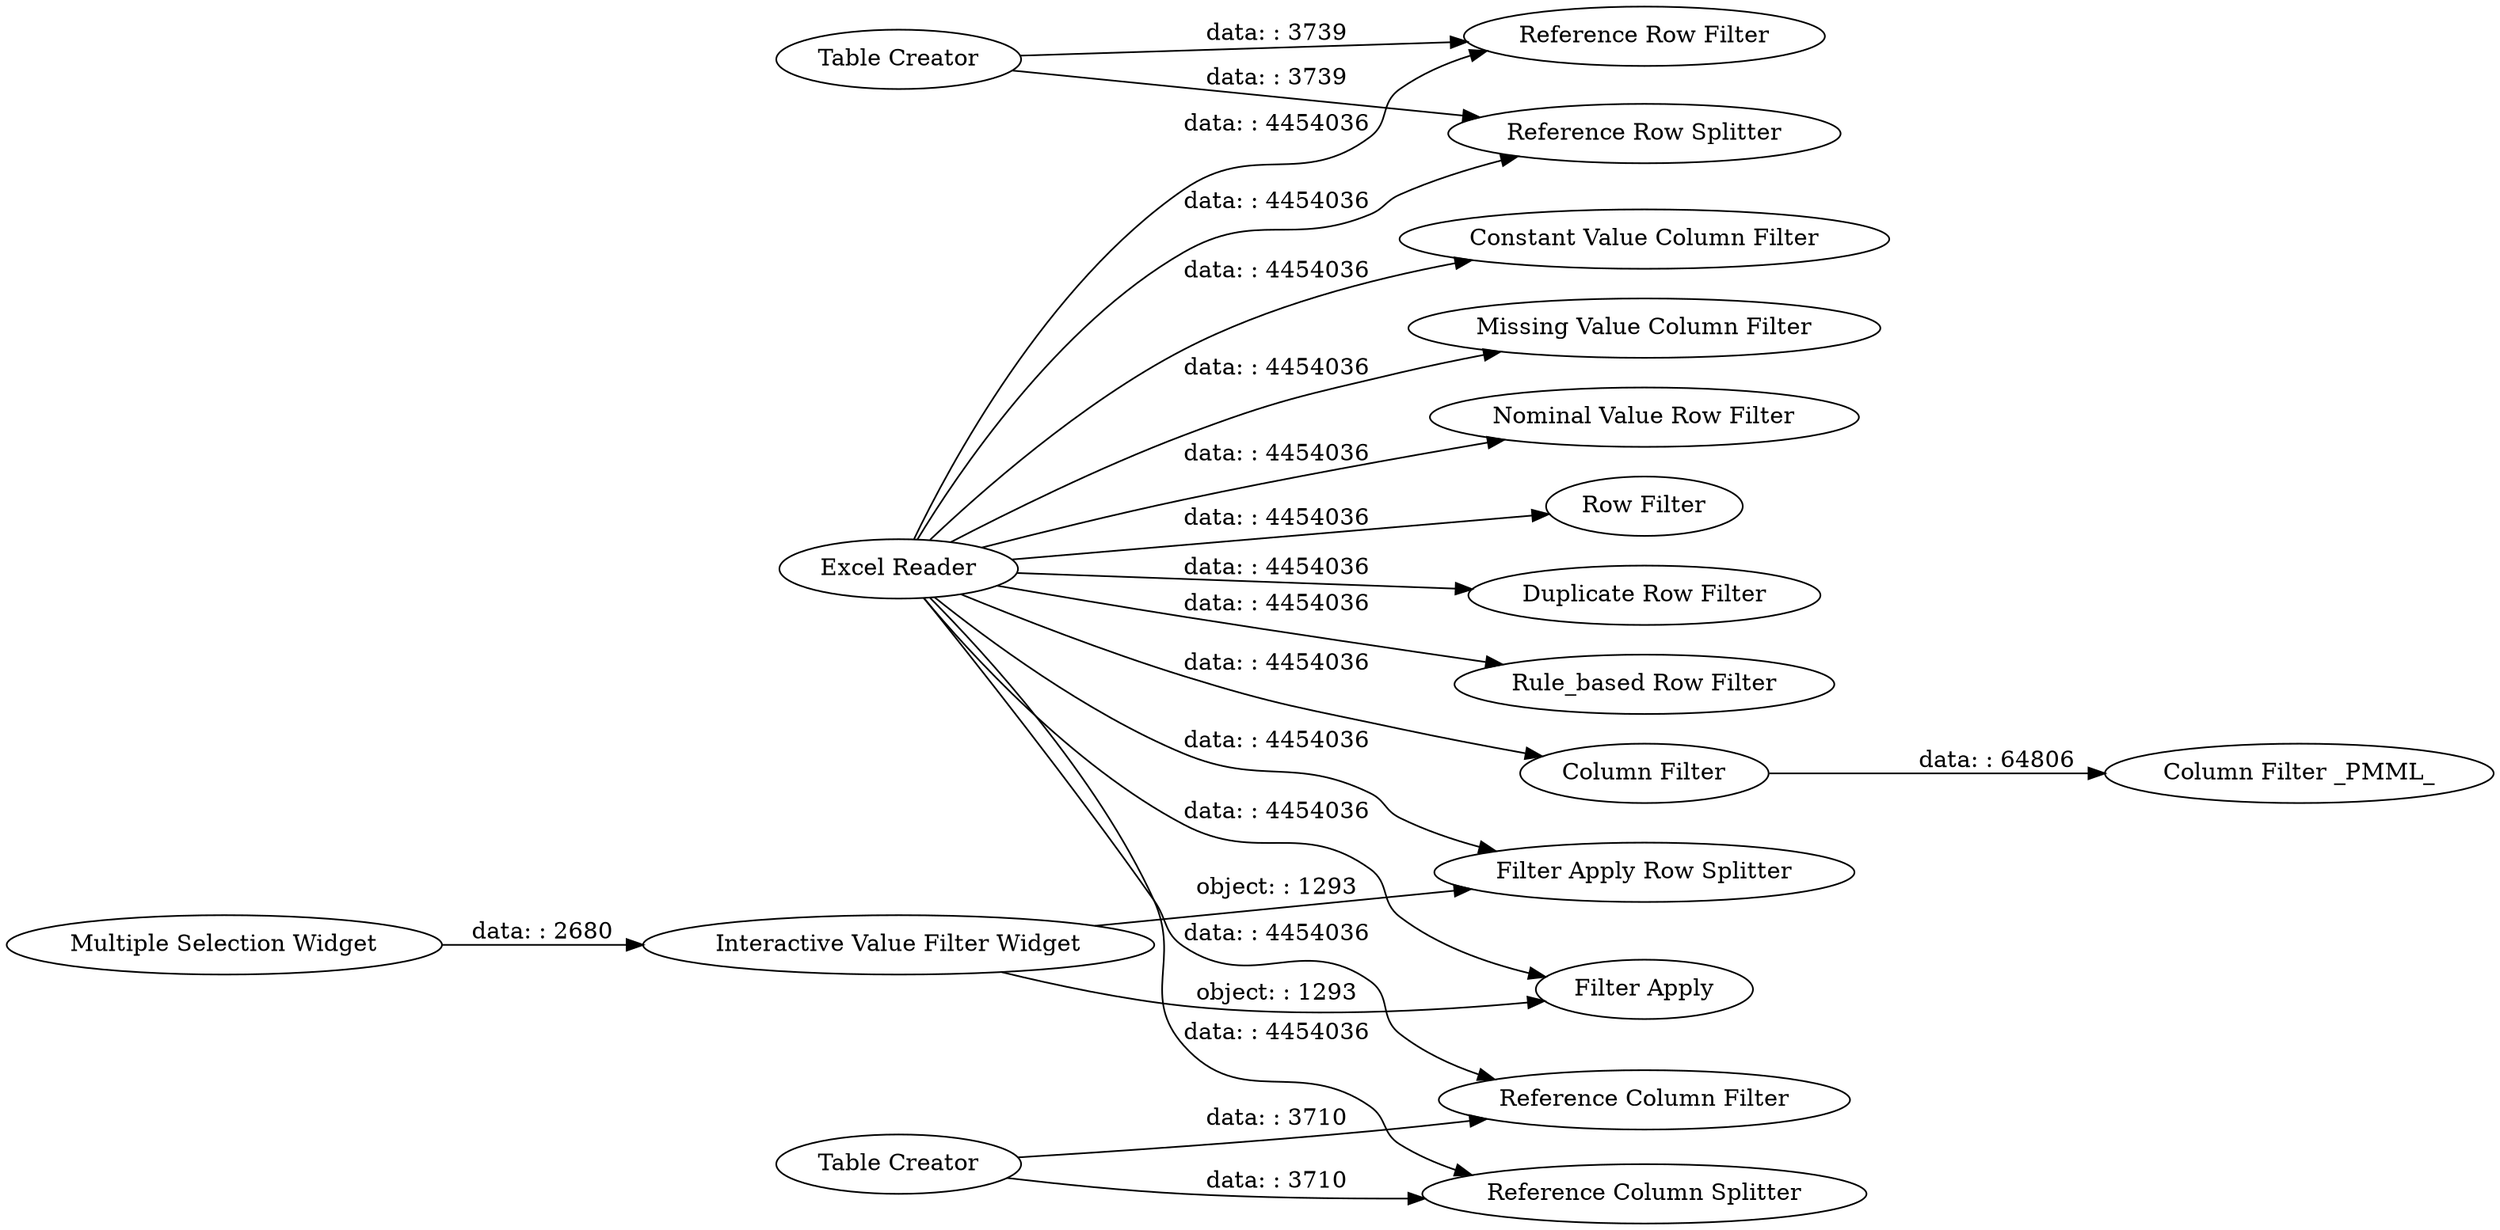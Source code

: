 digraph {
	"-6613895603682568524_24" [label="Reference Row Splitter"]
	"-6613895603682568524_2" [label="Column Filter"]
	"-6613895603682568524_4" [label="Constant Value Column Filter"]
	"-6613895603682568524_9" [label="Filter Apply"]
	"-6613895603682568524_21" [label="Row Filter"]
	"-6613895603682568524_3" [label="Reference Column Filter"]
	"-6613895603682568524_18" [label="Filter Apply Row Splitter"]
	"-6613895603682568524_8" [label="Duplicate Row Filter"]
	"-6613895603682568524_22" [label="Reference Row Filter"]
	"-6613895603682568524_5" [label="Missing Value Column Filter"]
	"-6613895603682568524_25" [label="Column Filter _PMML_"]
	"-6613895603682568524_1" [label="Excel Reader"]
	"-6613895603682568524_20" [label="Nominal Value Row Filter"]
	"-6613895603682568524_19" [label="Rule_based Row Filter"]
	"-6613895603682568524_23" [label="Table Creator"]
	"-6613895603682568524_7" [label="Table Creator"]
	"-6613895603682568524_16" [label="Multiple Selection Widget"]
	"-6613895603682568524_6" [label="Reference Column Splitter"]
	"-6613895603682568524_17" [label="Interactive Value Filter Widget"]
	"-6613895603682568524_1" -> "-6613895603682568524_6" [label="data: : 4454036"]
	"-6613895603682568524_1" -> "-6613895603682568524_18" [label="data: : 4454036"]
	"-6613895603682568524_7" -> "-6613895603682568524_6" [label="data: : 3710"]
	"-6613895603682568524_16" -> "-6613895603682568524_17" [label="data: : 2680"]
	"-6613895603682568524_1" -> "-6613895603682568524_2" [label="data: : 4454036"]
	"-6613895603682568524_17" -> "-6613895603682568524_18" [label="object: : 1293"]
	"-6613895603682568524_1" -> "-6613895603682568524_21" [label="data: : 4454036"]
	"-6613895603682568524_1" -> "-6613895603682568524_8" [label="data: : 4454036"]
	"-6613895603682568524_1" -> "-6613895603682568524_4" [label="data: : 4454036"]
	"-6613895603682568524_2" -> "-6613895603682568524_25" [label="data: : 64806"]
	"-6613895603682568524_1" -> "-6613895603682568524_5" [label="data: : 4454036"]
	"-6613895603682568524_23" -> "-6613895603682568524_24" [label="data: : 3739"]
	"-6613895603682568524_23" -> "-6613895603682568524_22" [label="data: : 3739"]
	"-6613895603682568524_1" -> "-6613895603682568524_20" [label="data: : 4454036"]
	"-6613895603682568524_1" -> "-6613895603682568524_24" [label="data: : 4454036"]
	"-6613895603682568524_1" -> "-6613895603682568524_22" [label="data: : 4454036"]
	"-6613895603682568524_1" -> "-6613895603682568524_3" [label="data: : 4454036"]
	"-6613895603682568524_1" -> "-6613895603682568524_9" [label="data: : 4454036"]
	"-6613895603682568524_17" -> "-6613895603682568524_9" [label="object: : 1293"]
	"-6613895603682568524_1" -> "-6613895603682568524_19" [label="data: : 4454036"]
	"-6613895603682568524_7" -> "-6613895603682568524_3" [label="data: : 3710"]
	rankdir=LR
}
